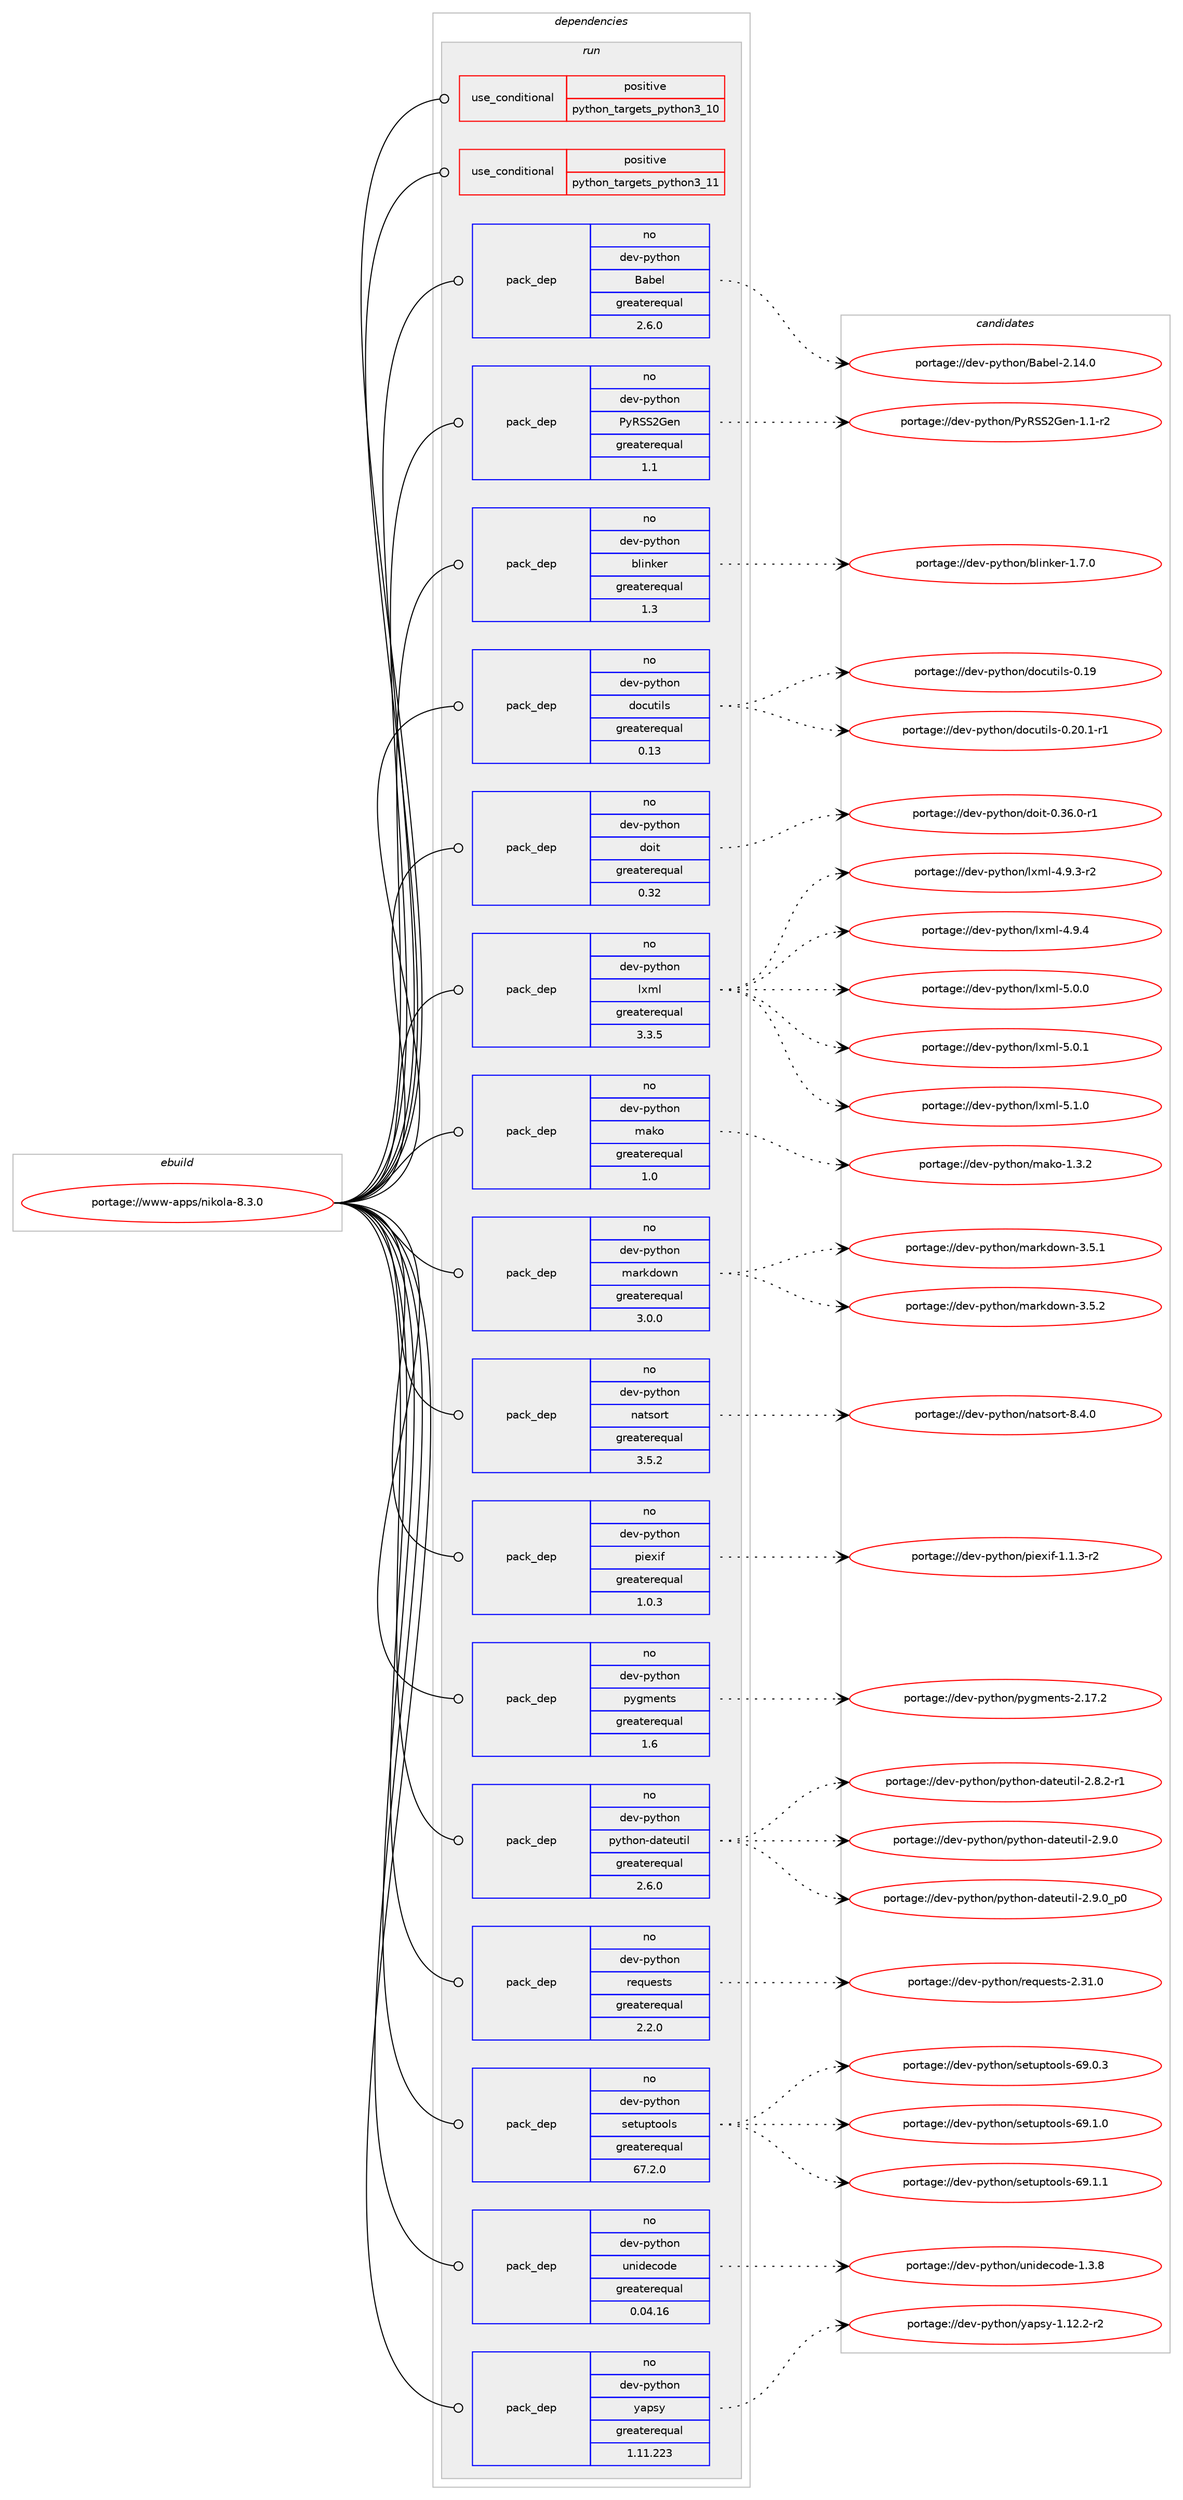 digraph prolog {

# *************
# Graph options
# *************

newrank=true;
concentrate=true;
compound=true;
graph [rankdir=LR,fontname=Helvetica,fontsize=10,ranksep=1.5];#, ranksep=2.5, nodesep=0.2];
edge  [arrowhead=vee];
node  [fontname=Helvetica,fontsize=10];

# **********
# The ebuild
# **********

subgraph cluster_leftcol {
color=gray;
rank=same;
label=<<i>ebuild</i>>;
id [label="portage://www-apps/nikola-8.3.0", color=red, width=4, href="../www-apps/nikola-8.3.0.svg"];
}

# ****************
# The dependencies
# ****************

subgraph cluster_midcol {
color=gray;
label=<<i>dependencies</i>>;
subgraph cluster_compile {
fillcolor="#eeeeee";
style=filled;
label=<<i>compile</i>>;
}
subgraph cluster_compileandrun {
fillcolor="#eeeeee";
style=filled;
label=<<i>compile and run</i>>;
}
subgraph cluster_run {
fillcolor="#eeeeee";
style=filled;
label=<<i>run</i>>;
subgraph cond12437 {
dependency17879 [label=<<TABLE BORDER="0" CELLBORDER="1" CELLSPACING="0" CELLPADDING="4"><TR><TD ROWSPAN="3" CELLPADDING="10">use_conditional</TD></TR><TR><TD>positive</TD></TR><TR><TD>python_targets_python3_10</TD></TR></TABLE>>, shape=none, color=red];
# *** BEGIN UNKNOWN DEPENDENCY TYPE (TODO) ***
# dependency17879 -> package_dependency(portage://www-apps/nikola-8.3.0,run,no,dev-lang,python,none,[,,],[slot(3.10)],[])
# *** END UNKNOWN DEPENDENCY TYPE (TODO) ***

}
id:e -> dependency17879:w [weight=20,style="solid",arrowhead="odot"];
subgraph cond12438 {
dependency17880 [label=<<TABLE BORDER="0" CELLBORDER="1" CELLSPACING="0" CELLPADDING="4"><TR><TD ROWSPAN="3" CELLPADDING="10">use_conditional</TD></TR><TR><TD>positive</TD></TR><TR><TD>python_targets_python3_11</TD></TR></TABLE>>, shape=none, color=red];
# *** BEGIN UNKNOWN DEPENDENCY TYPE (TODO) ***
# dependency17880 -> package_dependency(portage://www-apps/nikola-8.3.0,run,no,dev-lang,python,none,[,,],[slot(3.11)],[])
# *** END UNKNOWN DEPENDENCY TYPE (TODO) ***

}
id:e -> dependency17880:w [weight=20,style="solid",arrowhead="odot"];
subgraph pack5217 {
dependency17881 [label=<<TABLE BORDER="0" CELLBORDER="1" CELLSPACING="0" CELLPADDING="4" WIDTH="220"><TR><TD ROWSPAN="6" CELLPADDING="30">pack_dep</TD></TR><TR><TD WIDTH="110">no</TD></TR><TR><TD>dev-python</TD></TR><TR><TD>Babel</TD></TR><TR><TD>greaterequal</TD></TR><TR><TD>2.6.0</TD></TR></TABLE>>, shape=none, color=blue];
}
id:e -> dependency17881:w [weight=20,style="solid",arrowhead="odot"];
subgraph pack5218 {
dependency17882 [label=<<TABLE BORDER="0" CELLBORDER="1" CELLSPACING="0" CELLPADDING="4" WIDTH="220"><TR><TD ROWSPAN="6" CELLPADDING="30">pack_dep</TD></TR><TR><TD WIDTH="110">no</TD></TR><TR><TD>dev-python</TD></TR><TR><TD>PyRSS2Gen</TD></TR><TR><TD>greaterequal</TD></TR><TR><TD>1.1</TD></TR></TABLE>>, shape=none, color=blue];
}
id:e -> dependency17882:w [weight=20,style="solid",arrowhead="odot"];
subgraph pack5219 {
dependency17883 [label=<<TABLE BORDER="0" CELLBORDER="1" CELLSPACING="0" CELLPADDING="4" WIDTH="220"><TR><TD ROWSPAN="6" CELLPADDING="30">pack_dep</TD></TR><TR><TD WIDTH="110">no</TD></TR><TR><TD>dev-python</TD></TR><TR><TD>blinker</TD></TR><TR><TD>greaterequal</TD></TR><TR><TD>1.3</TD></TR></TABLE>>, shape=none, color=blue];
}
id:e -> dependency17883:w [weight=20,style="solid",arrowhead="odot"];
# *** BEGIN UNKNOWN DEPENDENCY TYPE (TODO) ***
# id -> package_dependency(portage://www-apps/nikola-8.3.0,run,no,dev-python,cloudpickle,none,[,,],[],[use(optenable(python_targets_python3_10),negative),use(optenable(python_targets_python3_11),negative)])
# *** END UNKNOWN DEPENDENCY TYPE (TODO) ***

subgraph pack5220 {
dependency17884 [label=<<TABLE BORDER="0" CELLBORDER="1" CELLSPACING="0" CELLPADDING="4" WIDTH="220"><TR><TD ROWSPAN="6" CELLPADDING="30">pack_dep</TD></TR><TR><TD WIDTH="110">no</TD></TR><TR><TD>dev-python</TD></TR><TR><TD>docutils</TD></TR><TR><TD>greaterequal</TD></TR><TR><TD>0.13</TD></TR></TABLE>>, shape=none, color=blue];
}
id:e -> dependency17884:w [weight=20,style="solid",arrowhead="odot"];
subgraph pack5221 {
dependency17885 [label=<<TABLE BORDER="0" CELLBORDER="1" CELLSPACING="0" CELLPADDING="4" WIDTH="220"><TR><TD ROWSPAN="6" CELLPADDING="30">pack_dep</TD></TR><TR><TD WIDTH="110">no</TD></TR><TR><TD>dev-python</TD></TR><TR><TD>doit</TD></TR><TR><TD>greaterequal</TD></TR><TR><TD>0.32</TD></TR></TABLE>>, shape=none, color=blue];
}
id:e -> dependency17885:w [weight=20,style="solid",arrowhead="odot"];
subgraph pack5222 {
dependency17886 [label=<<TABLE BORDER="0" CELLBORDER="1" CELLSPACING="0" CELLPADDING="4" WIDTH="220"><TR><TD ROWSPAN="6" CELLPADDING="30">pack_dep</TD></TR><TR><TD WIDTH="110">no</TD></TR><TR><TD>dev-python</TD></TR><TR><TD>lxml</TD></TR><TR><TD>greaterequal</TD></TR><TR><TD>3.3.5</TD></TR></TABLE>>, shape=none, color=blue];
}
id:e -> dependency17886:w [weight=20,style="solid",arrowhead="odot"];
subgraph pack5223 {
dependency17887 [label=<<TABLE BORDER="0" CELLBORDER="1" CELLSPACING="0" CELLPADDING="4" WIDTH="220"><TR><TD ROWSPAN="6" CELLPADDING="30">pack_dep</TD></TR><TR><TD WIDTH="110">no</TD></TR><TR><TD>dev-python</TD></TR><TR><TD>mako</TD></TR><TR><TD>greaterequal</TD></TR><TR><TD>1.0</TD></TR></TABLE>>, shape=none, color=blue];
}
id:e -> dependency17887:w [weight=20,style="solid",arrowhead="odot"];
subgraph pack5224 {
dependency17888 [label=<<TABLE BORDER="0" CELLBORDER="1" CELLSPACING="0" CELLPADDING="4" WIDTH="220"><TR><TD ROWSPAN="6" CELLPADDING="30">pack_dep</TD></TR><TR><TD WIDTH="110">no</TD></TR><TR><TD>dev-python</TD></TR><TR><TD>markdown</TD></TR><TR><TD>greaterequal</TD></TR><TR><TD>3.0.0</TD></TR></TABLE>>, shape=none, color=blue];
}
id:e -> dependency17888:w [weight=20,style="solid",arrowhead="odot"];
subgraph pack5225 {
dependency17889 [label=<<TABLE BORDER="0" CELLBORDER="1" CELLSPACING="0" CELLPADDING="4" WIDTH="220"><TR><TD ROWSPAN="6" CELLPADDING="30">pack_dep</TD></TR><TR><TD WIDTH="110">no</TD></TR><TR><TD>dev-python</TD></TR><TR><TD>natsort</TD></TR><TR><TD>greaterequal</TD></TR><TR><TD>3.5.2</TD></TR></TABLE>>, shape=none, color=blue];
}
id:e -> dependency17889:w [weight=20,style="solid",arrowhead="odot"];
subgraph pack5226 {
dependency17890 [label=<<TABLE BORDER="0" CELLBORDER="1" CELLSPACING="0" CELLPADDING="4" WIDTH="220"><TR><TD ROWSPAN="6" CELLPADDING="30">pack_dep</TD></TR><TR><TD WIDTH="110">no</TD></TR><TR><TD>dev-python</TD></TR><TR><TD>piexif</TD></TR><TR><TD>greaterequal</TD></TR><TR><TD>1.0.3</TD></TR></TABLE>>, shape=none, color=blue];
}
id:e -> dependency17890:w [weight=20,style="solid",arrowhead="odot"];
# *** BEGIN UNKNOWN DEPENDENCY TYPE (TODO) ***
# id -> package_dependency(portage://www-apps/nikola-8.3.0,run,no,dev-python,pillow,none,[,,],[],[use(enable(jpeg),none),use(optenable(python_targets_python3_10),negative),use(optenable(python_targets_python3_11),negative)])
# *** END UNKNOWN DEPENDENCY TYPE (TODO) ***

subgraph pack5227 {
dependency17891 [label=<<TABLE BORDER="0" CELLBORDER="1" CELLSPACING="0" CELLPADDING="4" WIDTH="220"><TR><TD ROWSPAN="6" CELLPADDING="30">pack_dep</TD></TR><TR><TD WIDTH="110">no</TD></TR><TR><TD>dev-python</TD></TR><TR><TD>pygments</TD></TR><TR><TD>greaterequal</TD></TR><TR><TD>1.6</TD></TR></TABLE>>, shape=none, color=blue];
}
id:e -> dependency17891:w [weight=20,style="solid",arrowhead="odot"];
subgraph pack5228 {
dependency17892 [label=<<TABLE BORDER="0" CELLBORDER="1" CELLSPACING="0" CELLPADDING="4" WIDTH="220"><TR><TD ROWSPAN="6" CELLPADDING="30">pack_dep</TD></TR><TR><TD WIDTH="110">no</TD></TR><TR><TD>dev-python</TD></TR><TR><TD>python-dateutil</TD></TR><TR><TD>greaterequal</TD></TR><TR><TD>2.6.0</TD></TR></TABLE>>, shape=none, color=blue];
}
id:e -> dependency17892:w [weight=20,style="solid",arrowhead="odot"];
subgraph pack5229 {
dependency17893 [label=<<TABLE BORDER="0" CELLBORDER="1" CELLSPACING="0" CELLPADDING="4" WIDTH="220"><TR><TD ROWSPAN="6" CELLPADDING="30">pack_dep</TD></TR><TR><TD WIDTH="110">no</TD></TR><TR><TD>dev-python</TD></TR><TR><TD>requests</TD></TR><TR><TD>greaterequal</TD></TR><TR><TD>2.2.0</TD></TR></TABLE>>, shape=none, color=blue];
}
id:e -> dependency17893:w [weight=20,style="solid",arrowhead="odot"];
subgraph pack5230 {
dependency17894 [label=<<TABLE BORDER="0" CELLBORDER="1" CELLSPACING="0" CELLPADDING="4" WIDTH="220"><TR><TD ROWSPAN="6" CELLPADDING="30">pack_dep</TD></TR><TR><TD WIDTH="110">no</TD></TR><TR><TD>dev-python</TD></TR><TR><TD>setuptools</TD></TR><TR><TD>greaterequal</TD></TR><TR><TD>67.2.0</TD></TR></TABLE>>, shape=none, color=blue];
}
id:e -> dependency17894:w [weight=20,style="solid",arrowhead="odot"];
subgraph pack5231 {
dependency17895 [label=<<TABLE BORDER="0" CELLBORDER="1" CELLSPACING="0" CELLPADDING="4" WIDTH="220"><TR><TD ROWSPAN="6" CELLPADDING="30">pack_dep</TD></TR><TR><TD WIDTH="110">no</TD></TR><TR><TD>dev-python</TD></TR><TR><TD>unidecode</TD></TR><TR><TD>greaterequal</TD></TR><TR><TD>0.04.16</TD></TR></TABLE>>, shape=none, color=blue];
}
id:e -> dependency17895:w [weight=20,style="solid",arrowhead="odot"];
subgraph pack5232 {
dependency17896 [label=<<TABLE BORDER="0" CELLBORDER="1" CELLSPACING="0" CELLPADDING="4" WIDTH="220"><TR><TD ROWSPAN="6" CELLPADDING="30">pack_dep</TD></TR><TR><TD WIDTH="110">no</TD></TR><TR><TD>dev-python</TD></TR><TR><TD>yapsy</TD></TR><TR><TD>greaterequal</TD></TR><TR><TD>1.11.223</TD></TR></TABLE>>, shape=none, color=blue];
}
id:e -> dependency17896:w [weight=20,style="solid",arrowhead="odot"];
}
}

# **************
# The candidates
# **************

subgraph cluster_choices {
rank=same;
color=gray;
label=<<i>candidates</i>>;

subgraph choice5217 {
color=black;
nodesep=1;
choice100101118451121211161041111104766979810110845504649524648 [label="portage://dev-python/Babel-2.14.0", color=red, width=4,href="../dev-python/Babel-2.14.0.svg"];
dependency17881:e -> choice100101118451121211161041111104766979810110845504649524648:w [style=dotted,weight="100"];
}
subgraph choice5218 {
color=black;
nodesep=1;
choice1001011184511212111610411111047801218283835071101110454946494511450 [label="portage://dev-python/PyRSS2Gen-1.1-r2", color=red, width=4,href="../dev-python/PyRSS2Gen-1.1-r2.svg"];
dependency17882:e -> choice1001011184511212111610411111047801218283835071101110454946494511450:w [style=dotted,weight="100"];
}
subgraph choice5219 {
color=black;
nodesep=1;
choice100101118451121211161041111104798108105110107101114454946554648 [label="portage://dev-python/blinker-1.7.0", color=red, width=4,href="../dev-python/blinker-1.7.0.svg"];
dependency17883:e -> choice100101118451121211161041111104798108105110107101114454946554648:w [style=dotted,weight="100"];
}
subgraph choice5220 {
color=black;
nodesep=1;
choice1001011184511212111610411111047100111991171161051081154548464957 [label="portage://dev-python/docutils-0.19", color=red, width=4,href="../dev-python/docutils-0.19.svg"];
choice100101118451121211161041111104710011199117116105108115454846504846494511449 [label="portage://dev-python/docutils-0.20.1-r1", color=red, width=4,href="../dev-python/docutils-0.20.1-r1.svg"];
dependency17884:e -> choice1001011184511212111610411111047100111991171161051081154548464957:w [style=dotted,weight="100"];
dependency17884:e -> choice100101118451121211161041111104710011199117116105108115454846504846494511449:w [style=dotted,weight="100"];
}
subgraph choice5221 {
color=black;
nodesep=1;
choice1001011184511212111610411111047100111105116454846515446484511449 [label="portage://dev-python/doit-0.36.0-r1", color=red, width=4,href="../dev-python/doit-0.36.0-r1.svg"];
dependency17885:e -> choice1001011184511212111610411111047100111105116454846515446484511449:w [style=dotted,weight="100"];
}
subgraph choice5222 {
color=black;
nodesep=1;
choice10010111845112121116104111110471081201091084552465746514511450 [label="portage://dev-python/lxml-4.9.3-r2", color=red, width=4,href="../dev-python/lxml-4.9.3-r2.svg"];
choice1001011184511212111610411111047108120109108455246574652 [label="portage://dev-python/lxml-4.9.4", color=red, width=4,href="../dev-python/lxml-4.9.4.svg"];
choice1001011184511212111610411111047108120109108455346484648 [label="portage://dev-python/lxml-5.0.0", color=red, width=4,href="../dev-python/lxml-5.0.0.svg"];
choice1001011184511212111610411111047108120109108455346484649 [label="portage://dev-python/lxml-5.0.1", color=red, width=4,href="../dev-python/lxml-5.0.1.svg"];
choice1001011184511212111610411111047108120109108455346494648 [label="portage://dev-python/lxml-5.1.0", color=red, width=4,href="../dev-python/lxml-5.1.0.svg"];
dependency17886:e -> choice10010111845112121116104111110471081201091084552465746514511450:w [style=dotted,weight="100"];
dependency17886:e -> choice1001011184511212111610411111047108120109108455246574652:w [style=dotted,weight="100"];
dependency17886:e -> choice1001011184511212111610411111047108120109108455346484648:w [style=dotted,weight="100"];
dependency17886:e -> choice1001011184511212111610411111047108120109108455346484649:w [style=dotted,weight="100"];
dependency17886:e -> choice1001011184511212111610411111047108120109108455346494648:w [style=dotted,weight="100"];
}
subgraph choice5223 {
color=black;
nodesep=1;
choice100101118451121211161041111104710997107111454946514650 [label="portage://dev-python/mako-1.3.2", color=red, width=4,href="../dev-python/mako-1.3.2.svg"];
dependency17887:e -> choice100101118451121211161041111104710997107111454946514650:w [style=dotted,weight="100"];
}
subgraph choice5224 {
color=black;
nodesep=1;
choice100101118451121211161041111104710997114107100111119110455146534649 [label="portage://dev-python/markdown-3.5.1", color=red, width=4,href="../dev-python/markdown-3.5.1.svg"];
choice100101118451121211161041111104710997114107100111119110455146534650 [label="portage://dev-python/markdown-3.5.2", color=red, width=4,href="../dev-python/markdown-3.5.2.svg"];
dependency17888:e -> choice100101118451121211161041111104710997114107100111119110455146534649:w [style=dotted,weight="100"];
dependency17888:e -> choice100101118451121211161041111104710997114107100111119110455146534650:w [style=dotted,weight="100"];
}
subgraph choice5225 {
color=black;
nodesep=1;
choice100101118451121211161041111104711097116115111114116455646524648 [label="portage://dev-python/natsort-8.4.0", color=red, width=4,href="../dev-python/natsort-8.4.0.svg"];
dependency17889:e -> choice100101118451121211161041111104711097116115111114116455646524648:w [style=dotted,weight="100"];
}
subgraph choice5226 {
color=black;
nodesep=1;
choice10010111845112121116104111110471121051011201051024549464946514511450 [label="portage://dev-python/piexif-1.1.3-r2", color=red, width=4,href="../dev-python/piexif-1.1.3-r2.svg"];
dependency17890:e -> choice10010111845112121116104111110471121051011201051024549464946514511450:w [style=dotted,weight="100"];
}
subgraph choice5227 {
color=black;
nodesep=1;
choice100101118451121211161041111104711212110310910111011611545504649554650 [label="portage://dev-python/pygments-2.17.2", color=red, width=4,href="../dev-python/pygments-2.17.2.svg"];
dependency17891:e -> choice100101118451121211161041111104711212110310910111011611545504649554650:w [style=dotted,weight="100"];
}
subgraph choice5228 {
color=black;
nodesep=1;
choice100101118451121211161041111104711212111610411111045100971161011171161051084550465646504511449 [label="portage://dev-python/python-dateutil-2.8.2-r1", color=red, width=4,href="../dev-python/python-dateutil-2.8.2-r1.svg"];
choice10010111845112121116104111110471121211161041111104510097116101117116105108455046574648 [label="portage://dev-python/python-dateutil-2.9.0", color=red, width=4,href="../dev-python/python-dateutil-2.9.0.svg"];
choice100101118451121211161041111104711212111610411111045100971161011171161051084550465746489511248 [label="portage://dev-python/python-dateutil-2.9.0_p0", color=red, width=4,href="../dev-python/python-dateutil-2.9.0_p0.svg"];
dependency17892:e -> choice100101118451121211161041111104711212111610411111045100971161011171161051084550465646504511449:w [style=dotted,weight="100"];
dependency17892:e -> choice10010111845112121116104111110471121211161041111104510097116101117116105108455046574648:w [style=dotted,weight="100"];
dependency17892:e -> choice100101118451121211161041111104711212111610411111045100971161011171161051084550465746489511248:w [style=dotted,weight="100"];
}
subgraph choice5229 {
color=black;
nodesep=1;
choice100101118451121211161041111104711410111311710111511611545504651494648 [label="portage://dev-python/requests-2.31.0", color=red, width=4,href="../dev-python/requests-2.31.0.svg"];
dependency17893:e -> choice100101118451121211161041111104711410111311710111511611545504651494648:w [style=dotted,weight="100"];
}
subgraph choice5230 {
color=black;
nodesep=1;
choice100101118451121211161041111104711510111611711211611111110811545545746484651 [label="portage://dev-python/setuptools-69.0.3", color=red, width=4,href="../dev-python/setuptools-69.0.3.svg"];
choice100101118451121211161041111104711510111611711211611111110811545545746494648 [label="portage://dev-python/setuptools-69.1.0", color=red, width=4,href="../dev-python/setuptools-69.1.0.svg"];
choice100101118451121211161041111104711510111611711211611111110811545545746494649 [label="portage://dev-python/setuptools-69.1.1", color=red, width=4,href="../dev-python/setuptools-69.1.1.svg"];
dependency17894:e -> choice100101118451121211161041111104711510111611711211611111110811545545746484651:w [style=dotted,weight="100"];
dependency17894:e -> choice100101118451121211161041111104711510111611711211611111110811545545746494648:w [style=dotted,weight="100"];
dependency17894:e -> choice100101118451121211161041111104711510111611711211611111110811545545746494649:w [style=dotted,weight="100"];
}
subgraph choice5231 {
color=black;
nodesep=1;
choice100101118451121211161041111104711711010510010199111100101454946514656 [label="portage://dev-python/unidecode-1.3.8", color=red, width=4,href="../dev-python/unidecode-1.3.8.svg"];
dependency17895:e -> choice100101118451121211161041111104711711010510010199111100101454946514656:w [style=dotted,weight="100"];
}
subgraph choice5232 {
color=black;
nodesep=1;
choice100101118451121211161041111104712197112115121454946495046504511450 [label="portage://dev-python/yapsy-1.12.2-r2", color=red, width=4,href="../dev-python/yapsy-1.12.2-r2.svg"];
dependency17896:e -> choice100101118451121211161041111104712197112115121454946495046504511450:w [style=dotted,weight="100"];
}
}

}
